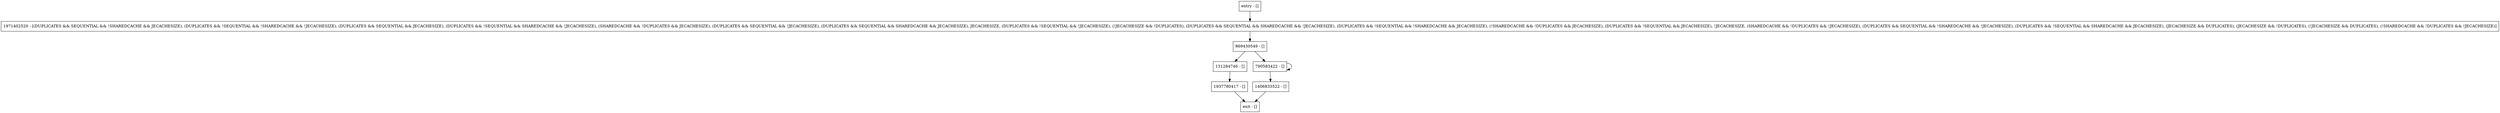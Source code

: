 digraph processBIN {
node [shape=record];
entry [label="entry - []"];
exit [label="exit - []"];
1406833522 [label="1406833522 - []"];
1937780417 [label="1937780417 - []"];
869430549 [label="869430549 - []"];
1971402520 [label="1971402520 - [(DUPLICATES && SEQUENTIAL && !SHAREDCACHE && JECACHESIZE), (DUPLICATES && !SEQUENTIAL && !SHAREDCACHE && !JECACHESIZE), (DUPLICATES && SEQUENTIAL && JECACHESIZE), (DUPLICATES && !SEQUENTIAL && SHAREDCACHE && !JECACHESIZE), (SHAREDCACHE && !DUPLICATES && JECACHESIZE), (DUPLICATES && SEQUENTIAL && !JECACHESIZE), (DUPLICATES && SEQUENTIAL && SHAREDCACHE && JECACHESIZE), JECACHESIZE, (DUPLICATES && !SEQUENTIAL && !JECACHESIZE), (!JECACHESIZE && !DUPLICATES), (DUPLICATES && SEQUENTIAL && SHAREDCACHE && !JECACHESIZE), (DUPLICATES && !SEQUENTIAL && !SHAREDCACHE && JECACHESIZE), (!SHAREDCACHE && !DUPLICATES && JECACHESIZE), (DUPLICATES && !SEQUENTIAL && JECACHESIZE), !JECACHESIZE, (SHAREDCACHE && !DUPLICATES && !JECACHESIZE), (DUPLICATES && SEQUENTIAL && !SHAREDCACHE && !JECACHESIZE), (DUPLICATES && !SEQUENTIAL && SHAREDCACHE && JECACHESIZE), (JECACHESIZE && DUPLICATES), (JECACHESIZE && !DUPLICATES), (!JECACHESIZE && DUPLICATES), (!SHAREDCACHE && !DUPLICATES && !JECACHESIZE)]"];
131284746 [label="131284746 - []"];
790583422 [label="790583422 - []"];
entry;
exit;
entry -> 1971402520;
1406833522 -> exit;
1937780417 -> exit;
869430549 -> 131284746;
869430549 -> 790583422;
1971402520 -> 869430549;
131284746 -> 1937780417;
790583422 -> 1406833522;
790583422 -> 790583422;
}
